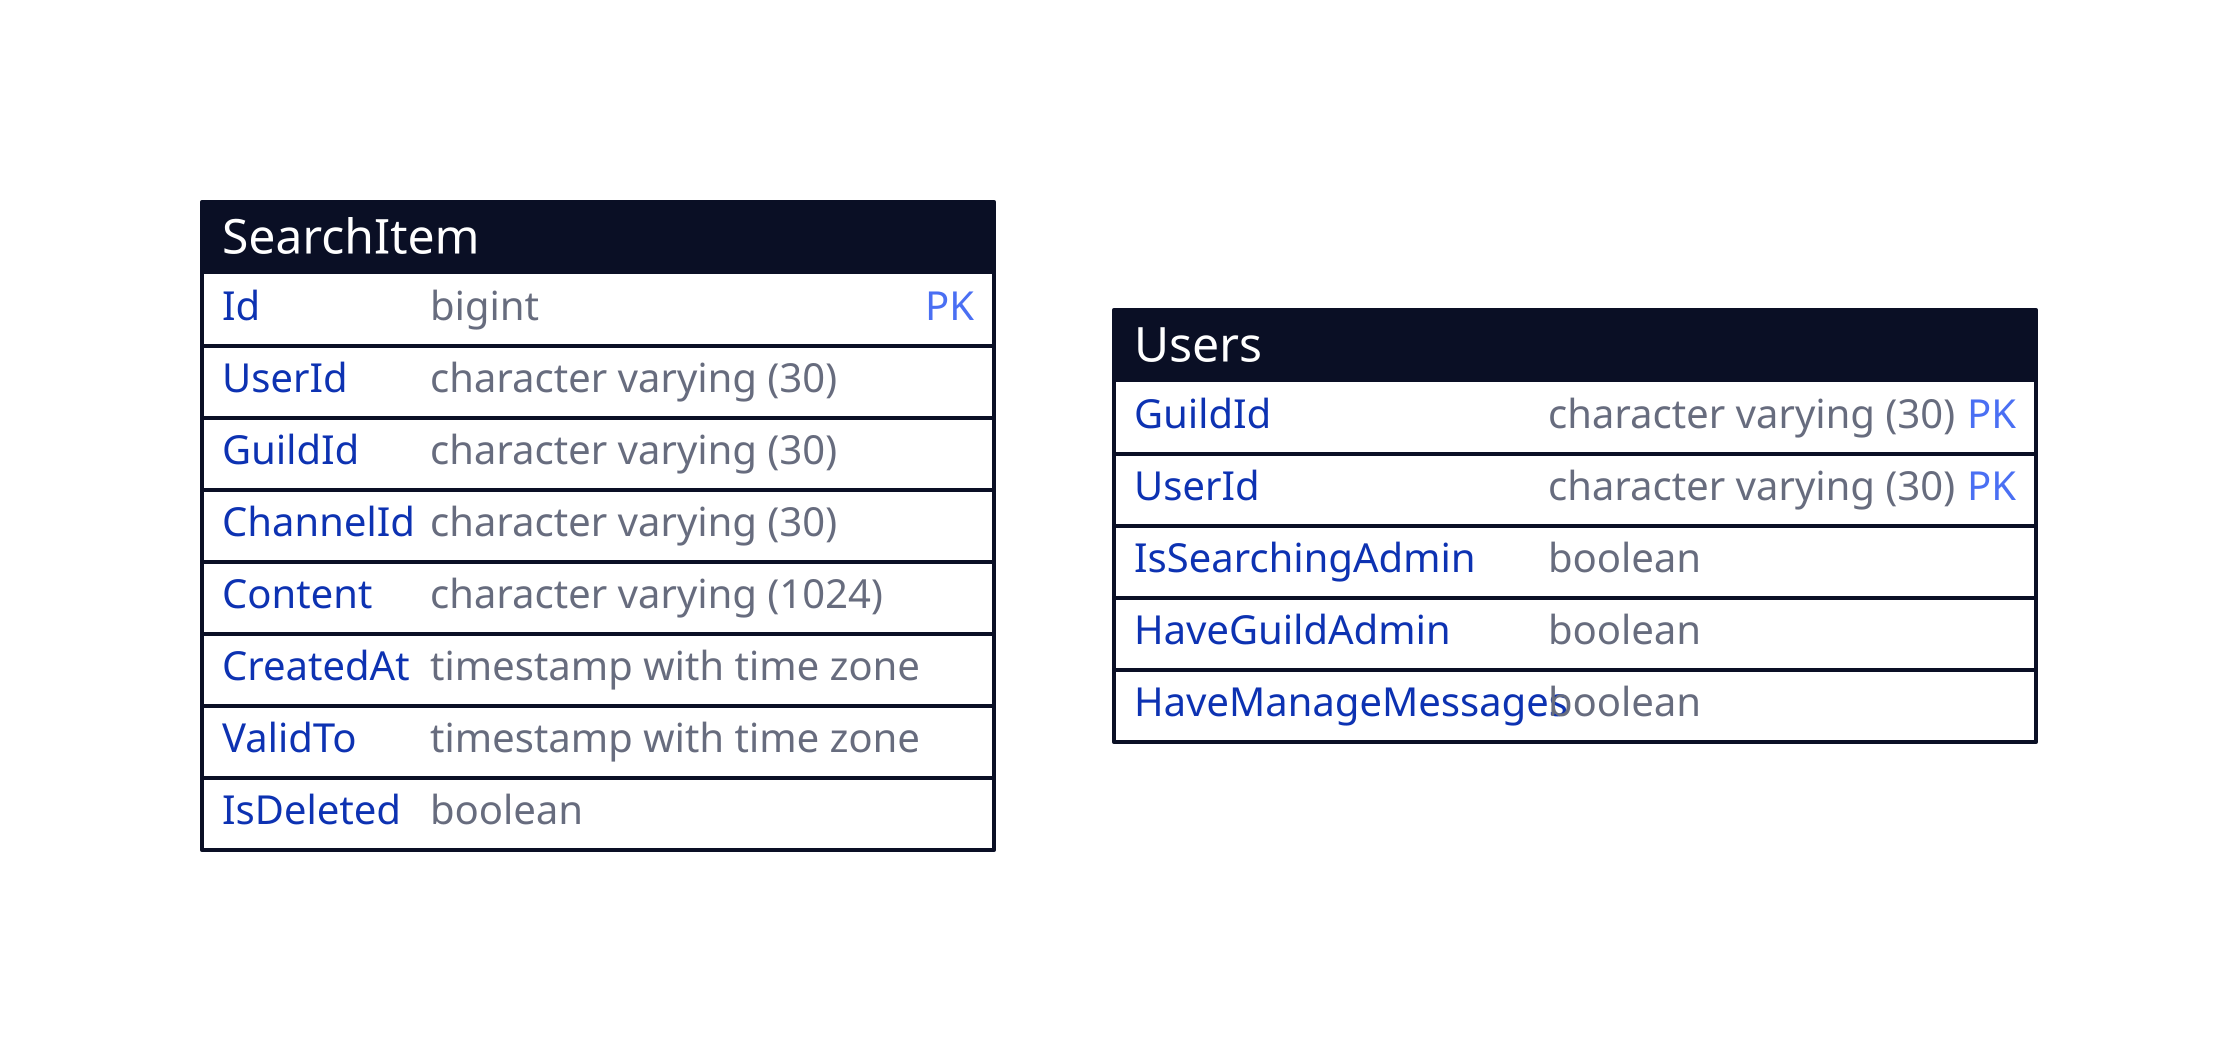 vars: {
  d2-config: {
    layout-engine: elk
  }
}

SearchItem: {
  shape: sql_table

  Id: bigint {constraint: primary_key}
  UserId: character varying (30)
  GuildId: character varying (30)
  ChannelId: character varying (30)
  Content: character varying (1024)
  CreatedAt: timestamp with time zone
  ValidTo: timestamp with time zone
  IsDeleted: boolean
}

Users: {
  shape: sql_table

  GuildId: character varying (30) {constraint: primary_key}
  UserId: character varying (30) {constraint: primary_key}
  IsSearchingAdmin: boolean
  HaveGuildAdmin: boolean
  HaveManageMessages: boolean
}
